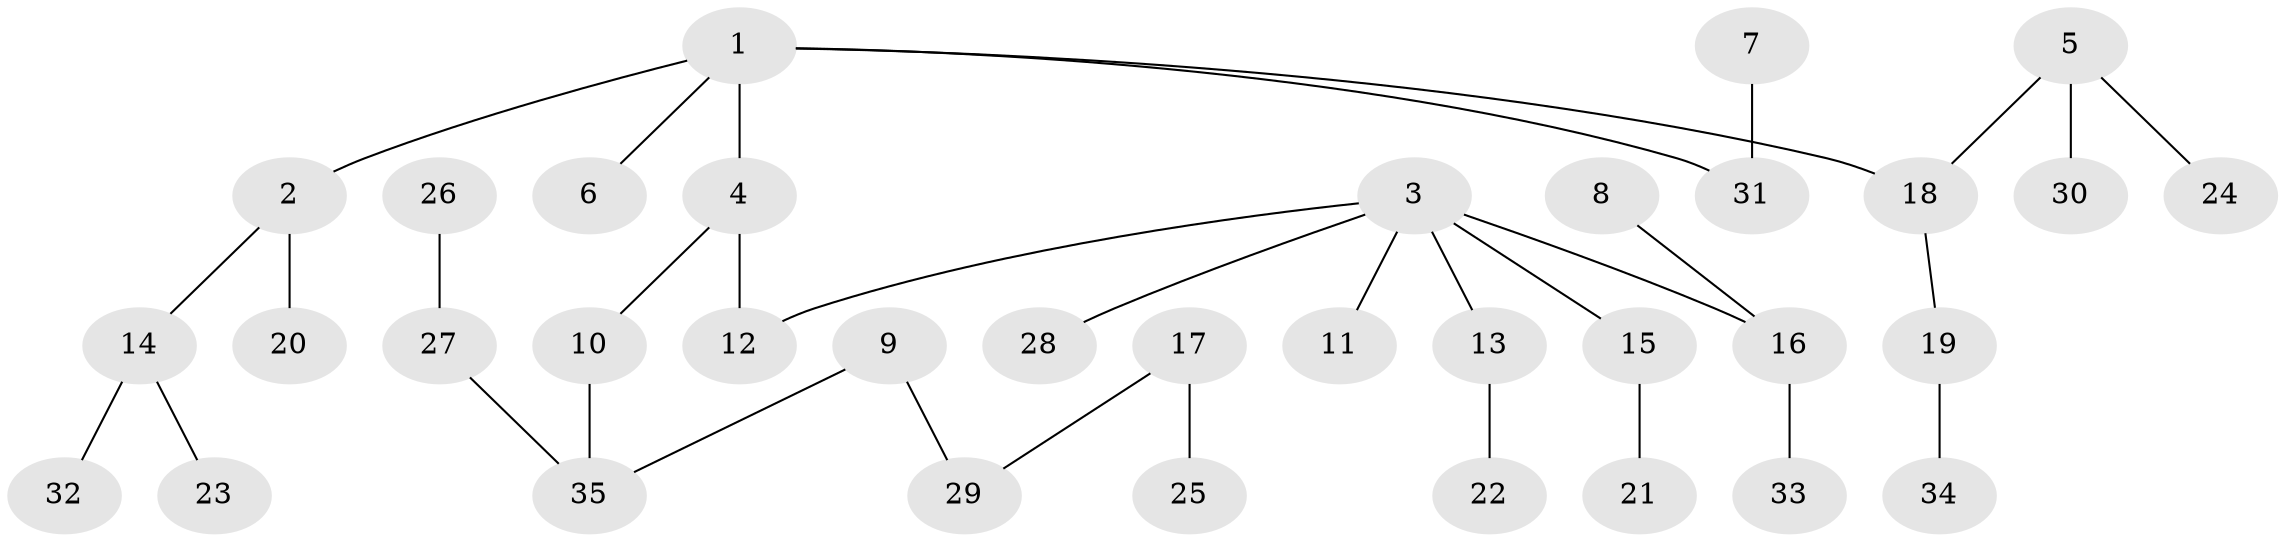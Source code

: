 // original degree distribution, {3: 0.14492753623188406, 5: 0.043478260869565216, 2: 0.2608695652173913, 4: 0.057971014492753624, 6: 0.014492753623188406, 1: 0.4782608695652174}
// Generated by graph-tools (version 1.1) at 2025/37/03/04/25 23:37:19]
// undirected, 35 vertices, 34 edges
graph export_dot {
  node [color=gray90,style=filled];
  1;
  2;
  3;
  4;
  5;
  6;
  7;
  8;
  9;
  10;
  11;
  12;
  13;
  14;
  15;
  16;
  17;
  18;
  19;
  20;
  21;
  22;
  23;
  24;
  25;
  26;
  27;
  28;
  29;
  30;
  31;
  32;
  33;
  34;
  35;
  1 -- 2 [weight=1.0];
  1 -- 4 [weight=1.0];
  1 -- 6 [weight=1.0];
  1 -- 18 [weight=1.0];
  1 -- 31 [weight=1.0];
  2 -- 14 [weight=1.0];
  2 -- 20 [weight=1.0];
  3 -- 11 [weight=1.0];
  3 -- 12 [weight=1.0];
  3 -- 13 [weight=1.0];
  3 -- 15 [weight=1.0];
  3 -- 16 [weight=1.0];
  3 -- 28 [weight=1.0];
  4 -- 10 [weight=1.0];
  4 -- 12 [weight=1.0];
  5 -- 18 [weight=1.0];
  5 -- 24 [weight=1.0];
  5 -- 30 [weight=1.0];
  7 -- 31 [weight=1.0];
  8 -- 16 [weight=1.0];
  9 -- 29 [weight=1.0];
  9 -- 35 [weight=1.0];
  10 -- 35 [weight=1.0];
  13 -- 22 [weight=1.0];
  14 -- 23 [weight=1.0];
  14 -- 32 [weight=1.0];
  15 -- 21 [weight=1.0];
  16 -- 33 [weight=1.0];
  17 -- 25 [weight=1.0];
  17 -- 29 [weight=1.0];
  18 -- 19 [weight=1.0];
  19 -- 34 [weight=1.0];
  26 -- 27 [weight=1.0];
  27 -- 35 [weight=1.0];
}
